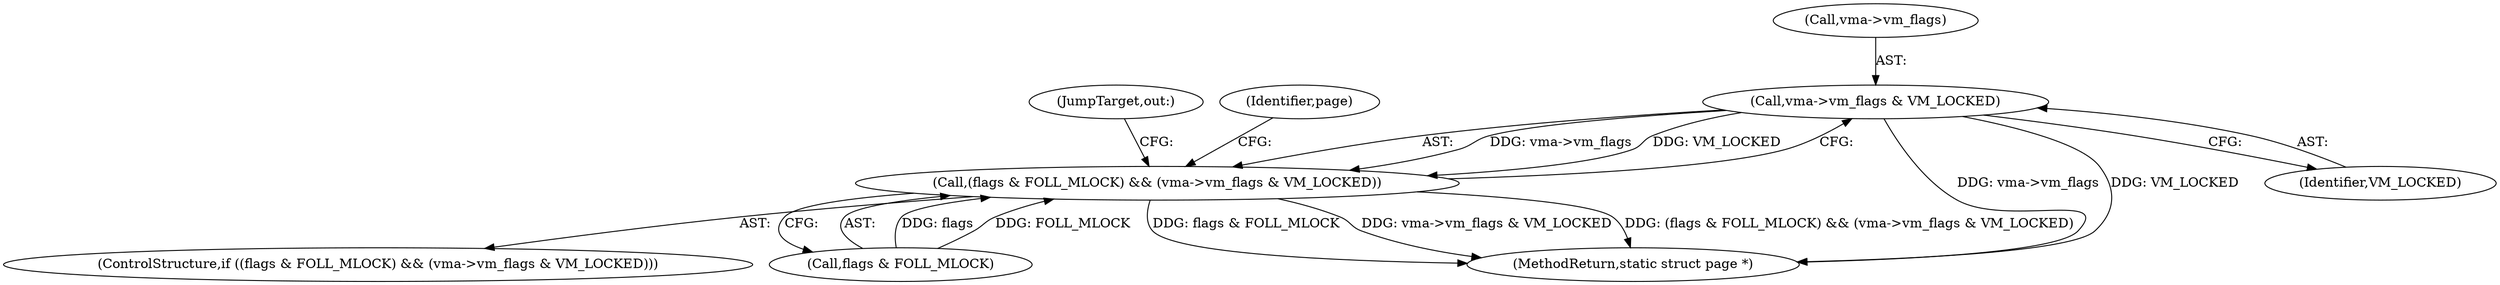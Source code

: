 digraph "0_linux_19be0eaffa3ac7d8eb6784ad9bdbc7d67ed8e619_0@pointer" {
"1000350" [label="(Call,vma->vm_flags & VM_LOCKED)"];
"1000346" [label="(Call,(flags & FOLL_MLOCK) && (vma->vm_flags & VM_LOCKED))"];
"1000347" [label="(Call,flags & FOLL_MLOCK)"];
"1000345" [label="(ControlStructure,if ((flags & FOLL_MLOCK) && (vma->vm_flags & VM_LOCKED)))"];
"1000351" [label="(Call,vma->vm_flags)"];
"1000393" [label="(MethodReturn,static struct page *)"];
"1000354" [label="(Identifier,VM_LOCKED)"];
"1000350" [label="(Call,vma->vm_flags & VM_LOCKED)"];
"1000373" [label="(JumpTarget,out:)"];
"1000358" [label="(Identifier,page)"];
"1000346" [label="(Call,(flags & FOLL_MLOCK) && (vma->vm_flags & VM_LOCKED))"];
"1000350" -> "1000346"  [label="AST: "];
"1000350" -> "1000354"  [label="CFG: "];
"1000351" -> "1000350"  [label="AST: "];
"1000354" -> "1000350"  [label="AST: "];
"1000346" -> "1000350"  [label="CFG: "];
"1000350" -> "1000393"  [label="DDG: vma->vm_flags"];
"1000350" -> "1000393"  [label="DDG: VM_LOCKED"];
"1000350" -> "1000346"  [label="DDG: vma->vm_flags"];
"1000350" -> "1000346"  [label="DDG: VM_LOCKED"];
"1000346" -> "1000345"  [label="AST: "];
"1000346" -> "1000347"  [label="CFG: "];
"1000347" -> "1000346"  [label="AST: "];
"1000358" -> "1000346"  [label="CFG: "];
"1000373" -> "1000346"  [label="CFG: "];
"1000346" -> "1000393"  [label="DDG: flags & FOLL_MLOCK"];
"1000346" -> "1000393"  [label="DDG: vma->vm_flags & VM_LOCKED"];
"1000346" -> "1000393"  [label="DDG: (flags & FOLL_MLOCK) && (vma->vm_flags & VM_LOCKED)"];
"1000347" -> "1000346"  [label="DDG: flags"];
"1000347" -> "1000346"  [label="DDG: FOLL_MLOCK"];
}

